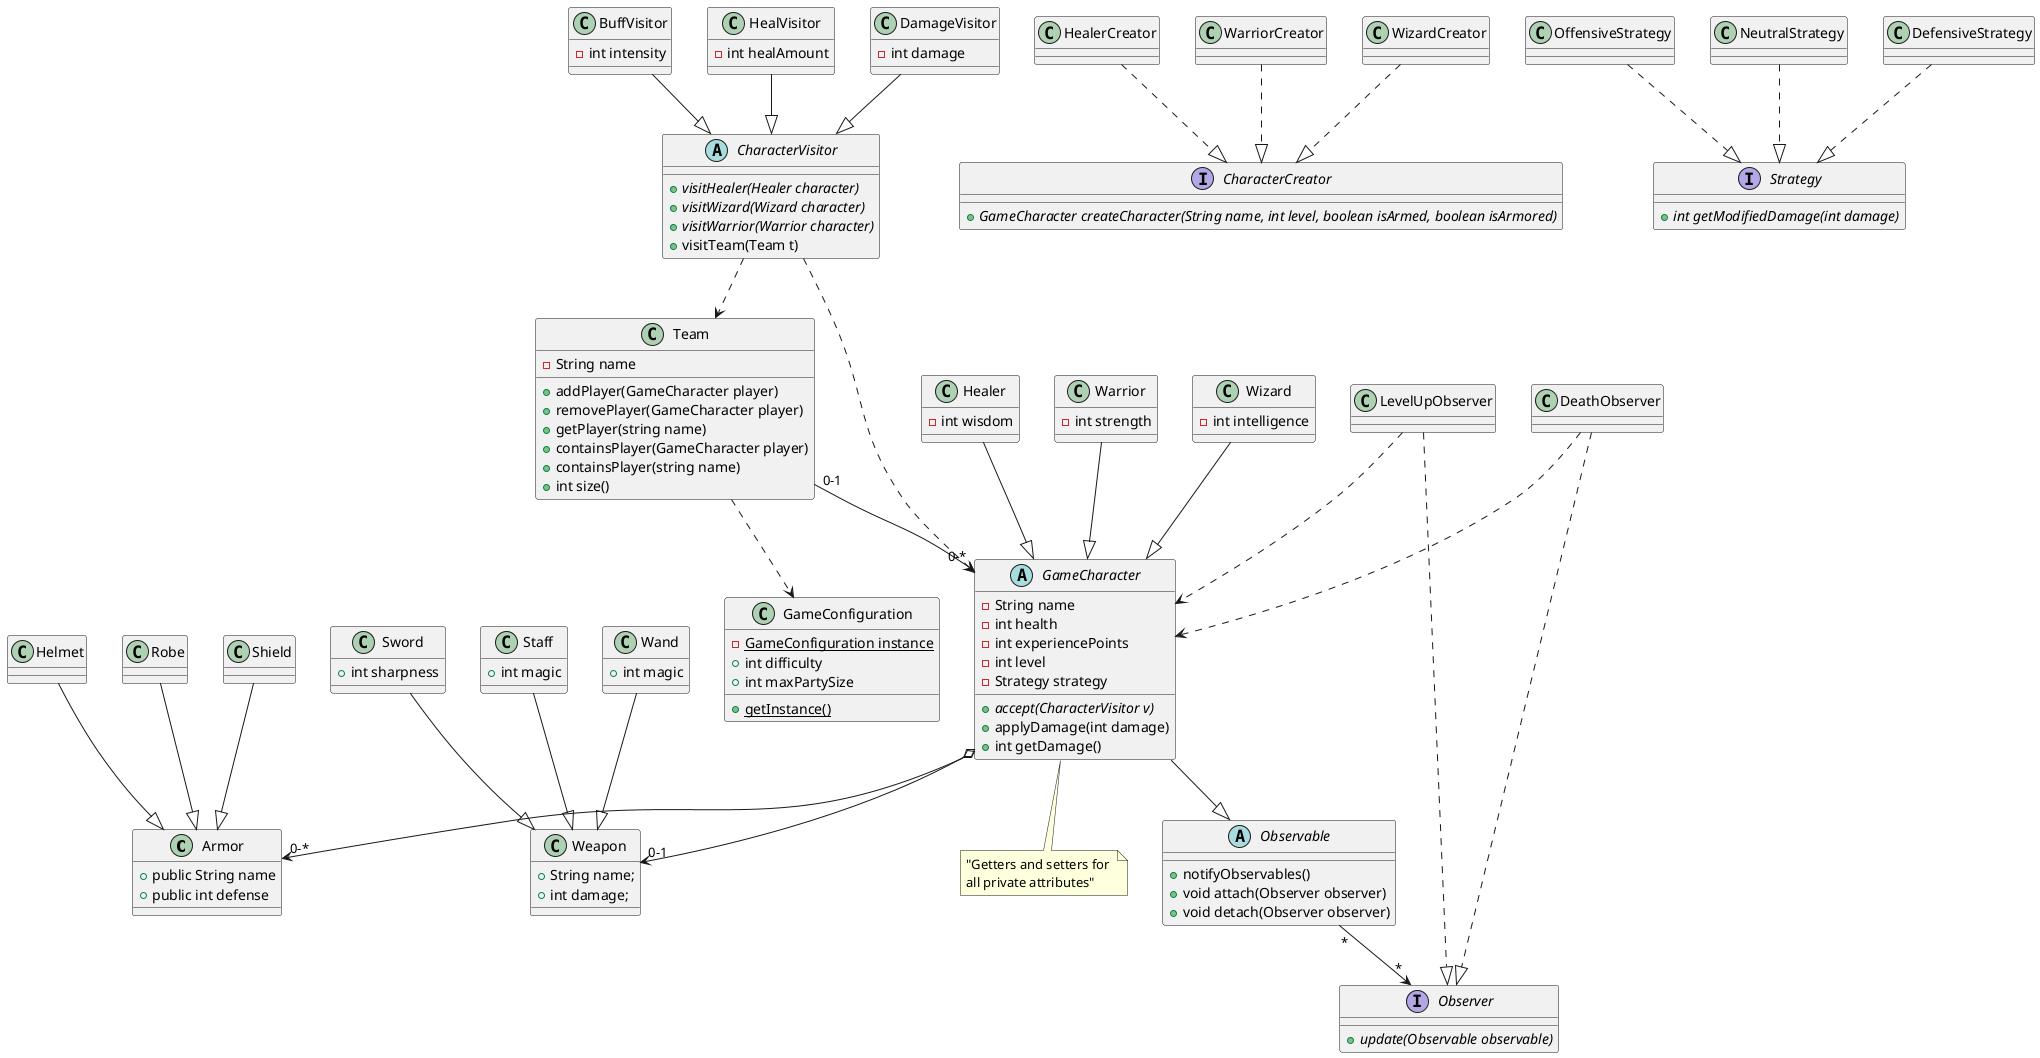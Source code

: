 @startuml
'https://plantuml.com/class-diagram

class Armor {
    + public String name
    + public int defense
}
Helmet --|> Armor
Robe --|> Armor
Shield --|> Armor

GameCharacter  o--> "0-1" Weapon
GameCharacter  o--> "0-*" Armor

abstract class GameCharacter {
    - String name
    - int health
    - int experiencePoints
    - int level
    - Strategy strategy
    {abstract} + accept(CharacterVisitor v)
    + applyDamage(int damage)
    + int getDamage()
}

note bottom of GameCharacter: "Getters and setters for \nall private attributes"


class Warrior {
    - int strength
}
Warrior --|> GameCharacter

class Wizard {
    - int intelligence
}
Wizard --|> GameCharacter

class Healer {
    - int wisdom
}
Healer --|> GameCharacter

class Weapon {
    + String name;
    + int damage;
}

class Sword {
    + int sharpness
}
Sword --|> Weapon

class Staff {
    + int magic
}
Staff --|> Weapon

class Wand {
    + int magic
}
Wand --|> Weapon

class Team {
    - String name
    + addPlayer(GameCharacter player)
    + removePlayer(GameCharacter player)
    + getPlayer(string name)
    + containsPlayer(GameCharacter player)
    + containsPlayer(string name)
    + int size()
}

Team "0-1" --> "0-*" GameCharacter

class GameConfiguration {
    {static} - GameConfiguration instance
    + int difficulty
    + int maxPartySize
    {static} + getInstance()
}

Team ..> GameConfiguration

interface CharacterCreator {
    {abstract} +GameCharacter createCharacter(String name, int level, boolean isArmed, boolean isArmored)
}

HealerCreator ..|> CharacterCreator
WarriorCreator ..|> CharacterCreator
WizardCreator ..|> CharacterCreator

abstract class CharacterVisitor {
    {abstract} + visitHealer(Healer character)
    {abstract} + visitWizard(Wizard character)
    {abstract} + visitWarrior(Warrior character)
    + visitTeam(Team t)
}

CharacterVisitor ..> Team
CharacterVisitor ..> GameCharacter

class BuffVisitor {
    - int intensity
}
BuffVisitor --|> CharacterVisitor

class HealVisitor {
    - int healAmount
}
HealVisitor --|> CharacterVisitor

class DamageVisitor {
    - int damage
}
DamageVisitor --|> CharacterVisitor

interface Strategy {
    {abstract} + int getModifiedDamage(int damage)
}

OffensiveStrategy ..|> Strategy
NeutralStrategy ..|> Strategy
DefensiveStrategy ..|> Strategy

interface Observer {
    {abstract} + update(Observable observable)
}
LevelUpObserver ..|> Observer
LevelUpObserver ..> GameCharacter
DeathObserver ..|> Observer
DeathObserver ..> GameCharacter
abstract class Observable {
    + notifyObservables()
    + void attach(Observer observer)
    + void detach(Observer observer)
}
Observable "*" --> "*" Observer
GameCharacter --|> Observable


@enduml